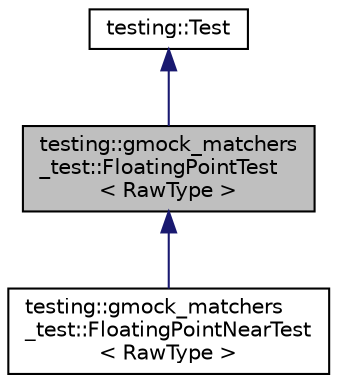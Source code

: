 digraph "testing::gmock_matchers_test::FloatingPointTest&lt; RawType &gt;"
{
  edge [fontname="Helvetica",fontsize="10",labelfontname="Helvetica",labelfontsize="10"];
  node [fontname="Helvetica",fontsize="10",shape=record];
  Node0 [label="testing::gmock_matchers\l_test::FloatingPointTest\l\< RawType \>",height=0.2,width=0.4,color="black", fillcolor="grey75", style="filled", fontcolor="black"];
  Node1 -> Node0 [dir="back",color="midnightblue",fontsize="10",style="solid"];
  Node1 [label="testing::Test",height=0.2,width=0.4,color="black", fillcolor="white", style="filled",URL="$classtesting_1_1Test.html"];
  Node0 -> Node2 [dir="back",color="midnightblue",fontsize="10",style="solid"];
  Node2 [label="testing::gmock_matchers\l_test::FloatingPointNearTest\l\< RawType \>",height=0.2,width=0.4,color="black", fillcolor="white", style="filled",URL="$classtesting_1_1gmock__matchers__test_1_1FloatingPointNearTest.html"];
}
